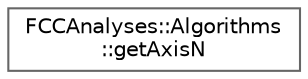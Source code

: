 digraph "Graphical Class Hierarchy"
{
 // LATEX_PDF_SIZE
  bgcolor="transparent";
  edge [fontname=Helvetica,fontsize=10,labelfontname=Helvetica,labelfontsize=10];
  node [fontname=Helvetica,fontsize=10,shape=box,height=0.2,width=0.4];
  rankdir="LR";
  Node0 [id="Node000000",label="FCCAnalyses::Algorithms\l::getAxisN",height=0.2,width=0.4,color="grey40", fillcolor="white", style="filled",URL="$structFCCAnalyses_1_1Algorithms_1_1getAxisN.html",tooltip="Get the number of particles in a given hemisphere (defined by it's angle wrt to axis)...."];
}

